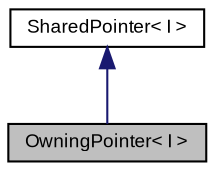 digraph "OwningPointer&lt; I &gt;"
{
  bgcolor="transparent";
  edge [fontname="Arial",fontsize="9",labelfontname="Arial",labelfontsize="9"];
  node [fontname="Arial",fontsize="9",shape=record];
  Node1 [label="OwningPointer\< I \>",height=0.2,width=0.4,color="black", fillcolor="grey75", style="filled" fontcolor="black"];
  Node2 -> Node1 [dir="back",color="midnightblue",fontsize="9",style="solid",fontname="Arial"];
  Node2 [label="SharedPointer\< I \>",height=0.2,width=0.4,color="black",URL="$class_v_s_t_g_u_i_1_1_shared_pointer.html"];
}
